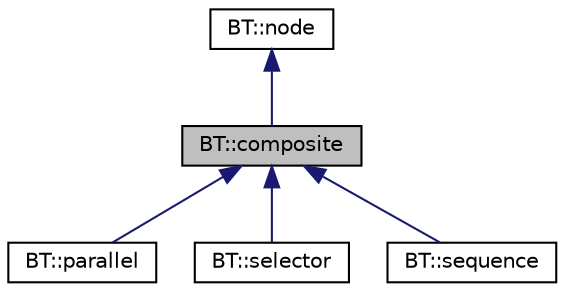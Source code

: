 digraph "BT::composite"
{
 // LATEX_PDF_SIZE
  edge [fontname="Helvetica",fontsize="10",labelfontname="Helvetica",labelfontsize="10"];
  node [fontname="Helvetica",fontsize="10",shape=record];
  Node1 [label="BT::composite",height=0.2,width=0.4,color="black", fillcolor="grey75", style="filled", fontcolor="black",tooltip=" "];
  Node2 -> Node1 [dir="back",color="midnightblue",fontsize="10",style="solid",fontname="Helvetica"];
  Node2 [label="BT::node",height=0.2,width=0.4,color="black", fillcolor="white", style="filled",URL="$classBT_1_1node.html",tooltip=" "];
  Node1 -> Node3 [dir="back",color="midnightblue",fontsize="10",style="solid",fontname="Helvetica"];
  Node3 [label="BT::parallel",height=0.2,width=0.4,color="black", fillcolor="white", style="filled",URL="$classBT_1_1parallel.html",tooltip="Parallel behaviors."];
  Node1 -> Node4 [dir="back",color="midnightblue",fontsize="10",style="solid",fontname="Helvetica"];
  Node4 [label="BT::selector",height=0.2,width=0.4,color="black", fillcolor="white", style="filled",URL="$classBT_1_1selector.html",tooltip="Selector behaviors."];
  Node1 -> Node5 [dir="back",color="midnightblue",fontsize="10",style="solid",fontname="Helvetica"];
  Node5 [label="BT::sequence",height=0.2,width=0.4,color="black", fillcolor="white", style="filled",URL="$classBT_1_1sequence.html",tooltip="Sequence behaviors."];
}
